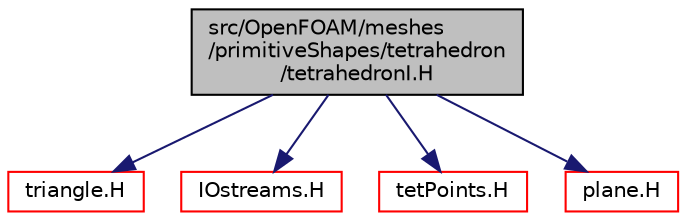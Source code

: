 digraph "src/OpenFOAM/meshes/primitiveShapes/tetrahedron/tetrahedronI.H"
{
  bgcolor="transparent";
  edge [fontname="Helvetica",fontsize="10",labelfontname="Helvetica",labelfontsize="10"];
  node [fontname="Helvetica",fontsize="10",shape=record];
  Node1 [label="src/OpenFOAM/meshes\l/primitiveShapes/tetrahedron\l/tetrahedronI.H",height=0.2,width=0.4,color="black", fillcolor="grey75", style="filled", fontcolor="black"];
  Node1 -> Node2 [color="midnightblue",fontsize="10",style="solid",fontname="Helvetica"];
  Node2 [label="triangle.H",height=0.2,width=0.4,color="red",URL="$a08985.html"];
  Node1 -> Node3 [color="midnightblue",fontsize="10",style="solid",fontname="Helvetica"];
  Node3 [label="IOstreams.H",height=0.2,width=0.4,color="red",URL="$a07961.html",tooltip="Useful combination of include files which define Sin, Sout and Serr and the use of IO streams general..."];
  Node1 -> Node4 [color="midnightblue",fontsize="10",style="solid",fontname="Helvetica"];
  Node4 [label="tetPoints.H",height=0.2,width=0.4,color="red",URL="$a08979.html"];
  Node1 -> Node5 [color="midnightblue",fontsize="10",style="solid",fontname="Helvetica"];
  Node5 [label="plane.H",height=0.2,width=0.4,color="red",URL="$a08969.html"];
}
